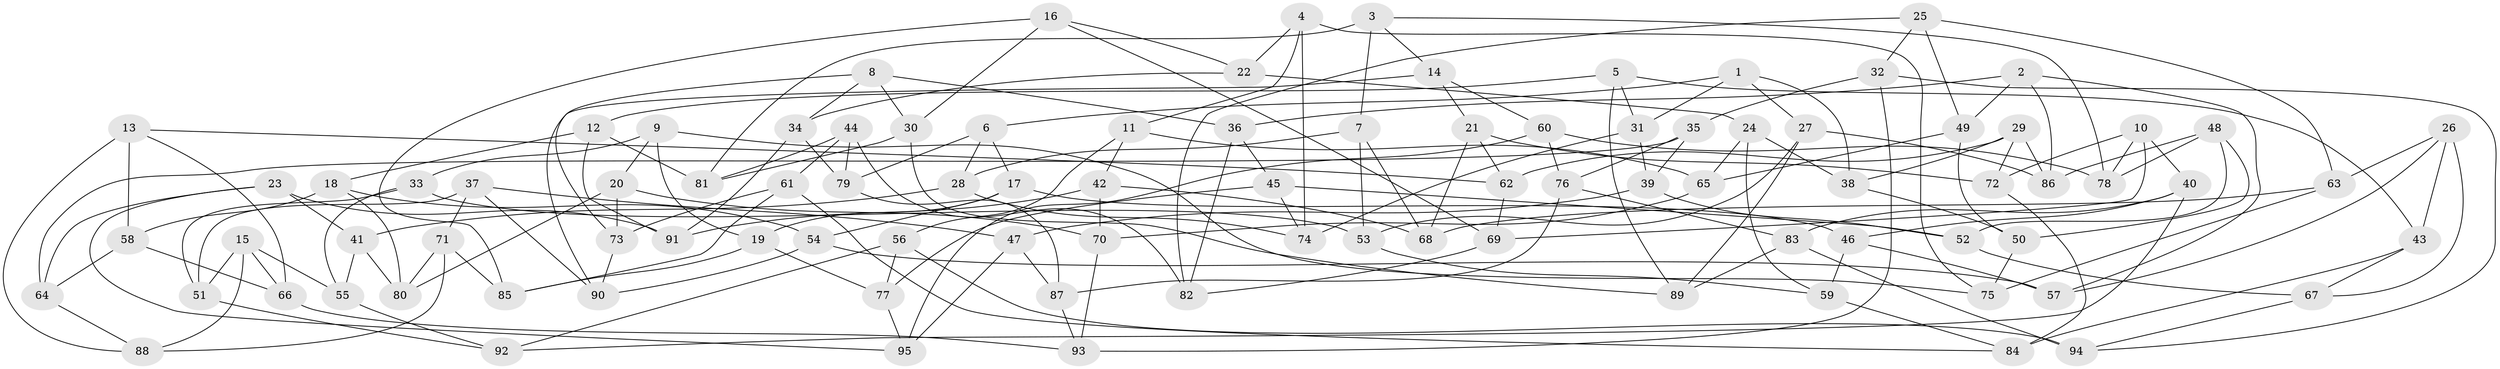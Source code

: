 // Generated by graph-tools (version 1.1) at 2025/27/03/09/25 03:27:00]
// undirected, 95 vertices, 190 edges
graph export_dot {
graph [start="1"]
  node [color=gray90,style=filled];
  1;
  2;
  3;
  4;
  5;
  6;
  7;
  8;
  9;
  10;
  11;
  12;
  13;
  14;
  15;
  16;
  17;
  18;
  19;
  20;
  21;
  22;
  23;
  24;
  25;
  26;
  27;
  28;
  29;
  30;
  31;
  32;
  33;
  34;
  35;
  36;
  37;
  38;
  39;
  40;
  41;
  42;
  43;
  44;
  45;
  46;
  47;
  48;
  49;
  50;
  51;
  52;
  53;
  54;
  55;
  56;
  57;
  58;
  59;
  60;
  61;
  62;
  63;
  64;
  65;
  66;
  67;
  68;
  69;
  70;
  71;
  72;
  73;
  74;
  75;
  76;
  77;
  78;
  79;
  80;
  81;
  82;
  83;
  84;
  85;
  86;
  87;
  88;
  89;
  90;
  91;
  92;
  93;
  94;
  95;
  1 -- 27;
  1 -- 6;
  1 -- 31;
  1 -- 38;
  2 -- 49;
  2 -- 57;
  2 -- 36;
  2 -- 86;
  3 -- 81;
  3 -- 7;
  3 -- 14;
  3 -- 78;
  4 -- 74;
  4 -- 75;
  4 -- 22;
  4 -- 11;
  5 -- 43;
  5 -- 89;
  5 -- 31;
  5 -- 12;
  6 -- 28;
  6 -- 79;
  6 -- 17;
  7 -- 53;
  7 -- 28;
  7 -- 68;
  8 -- 73;
  8 -- 34;
  8 -- 30;
  8 -- 36;
  9 -- 20;
  9 -- 19;
  9 -- 33;
  9 -- 75;
  10 -- 69;
  10 -- 72;
  10 -- 78;
  10 -- 40;
  11 -- 42;
  11 -- 56;
  11 -- 65;
  12 -- 18;
  12 -- 91;
  12 -- 81;
  13 -- 62;
  13 -- 66;
  13 -- 58;
  13 -- 88;
  14 -- 21;
  14 -- 90;
  14 -- 60;
  15 -- 51;
  15 -- 66;
  15 -- 55;
  15 -- 88;
  16 -- 69;
  16 -- 30;
  16 -- 22;
  16 -- 85;
  17 -- 54;
  17 -- 46;
  17 -- 19;
  18 -- 54;
  18 -- 80;
  18 -- 58;
  19 -- 85;
  19 -- 77;
  20 -- 70;
  20 -- 80;
  20 -- 73;
  21 -- 72;
  21 -- 68;
  21 -- 62;
  22 -- 24;
  22 -- 34;
  23 -- 64;
  23 -- 41;
  23 -- 95;
  23 -- 91;
  24 -- 38;
  24 -- 65;
  24 -- 59;
  25 -- 49;
  25 -- 82;
  25 -- 63;
  25 -- 32;
  26 -- 57;
  26 -- 67;
  26 -- 63;
  26 -- 43;
  27 -- 86;
  27 -- 53;
  27 -- 89;
  28 -- 41;
  28 -- 74;
  29 -- 38;
  29 -- 72;
  29 -- 62;
  29 -- 86;
  30 -- 81;
  30 -- 89;
  31 -- 39;
  31 -- 74;
  32 -- 35;
  32 -- 94;
  32 -- 93;
  33 -- 53;
  33 -- 51;
  33 -- 55;
  34 -- 79;
  34 -- 91;
  35 -- 39;
  35 -- 76;
  35 -- 64;
  36 -- 82;
  36 -- 45;
  37 -- 51;
  37 -- 47;
  37 -- 90;
  37 -- 71;
  38 -- 50;
  39 -- 47;
  39 -- 52;
  40 -- 92;
  40 -- 46;
  40 -- 83;
  41 -- 80;
  41 -- 55;
  42 -- 91;
  42 -- 68;
  42 -- 70;
  43 -- 84;
  43 -- 67;
  44 -- 61;
  44 -- 79;
  44 -- 81;
  44 -- 82;
  45 -- 52;
  45 -- 74;
  45 -- 77;
  46 -- 59;
  46 -- 57;
  47 -- 95;
  47 -- 87;
  48 -- 78;
  48 -- 50;
  48 -- 86;
  48 -- 52;
  49 -- 50;
  49 -- 65;
  50 -- 75;
  51 -- 92;
  52 -- 67;
  53 -- 59;
  54 -- 90;
  54 -- 57;
  55 -- 92;
  56 -- 77;
  56 -- 92;
  56 -- 94;
  58 -- 66;
  58 -- 64;
  59 -- 84;
  60 -- 76;
  60 -- 95;
  60 -- 78;
  61 -- 84;
  61 -- 73;
  61 -- 85;
  62 -- 69;
  63 -- 75;
  63 -- 68;
  64 -- 88;
  65 -- 70;
  66 -- 93;
  67 -- 94;
  69 -- 82;
  70 -- 93;
  71 -- 85;
  71 -- 80;
  71 -- 88;
  72 -- 84;
  73 -- 90;
  76 -- 83;
  76 -- 87;
  77 -- 95;
  79 -- 87;
  83 -- 94;
  83 -- 89;
  87 -- 93;
}
